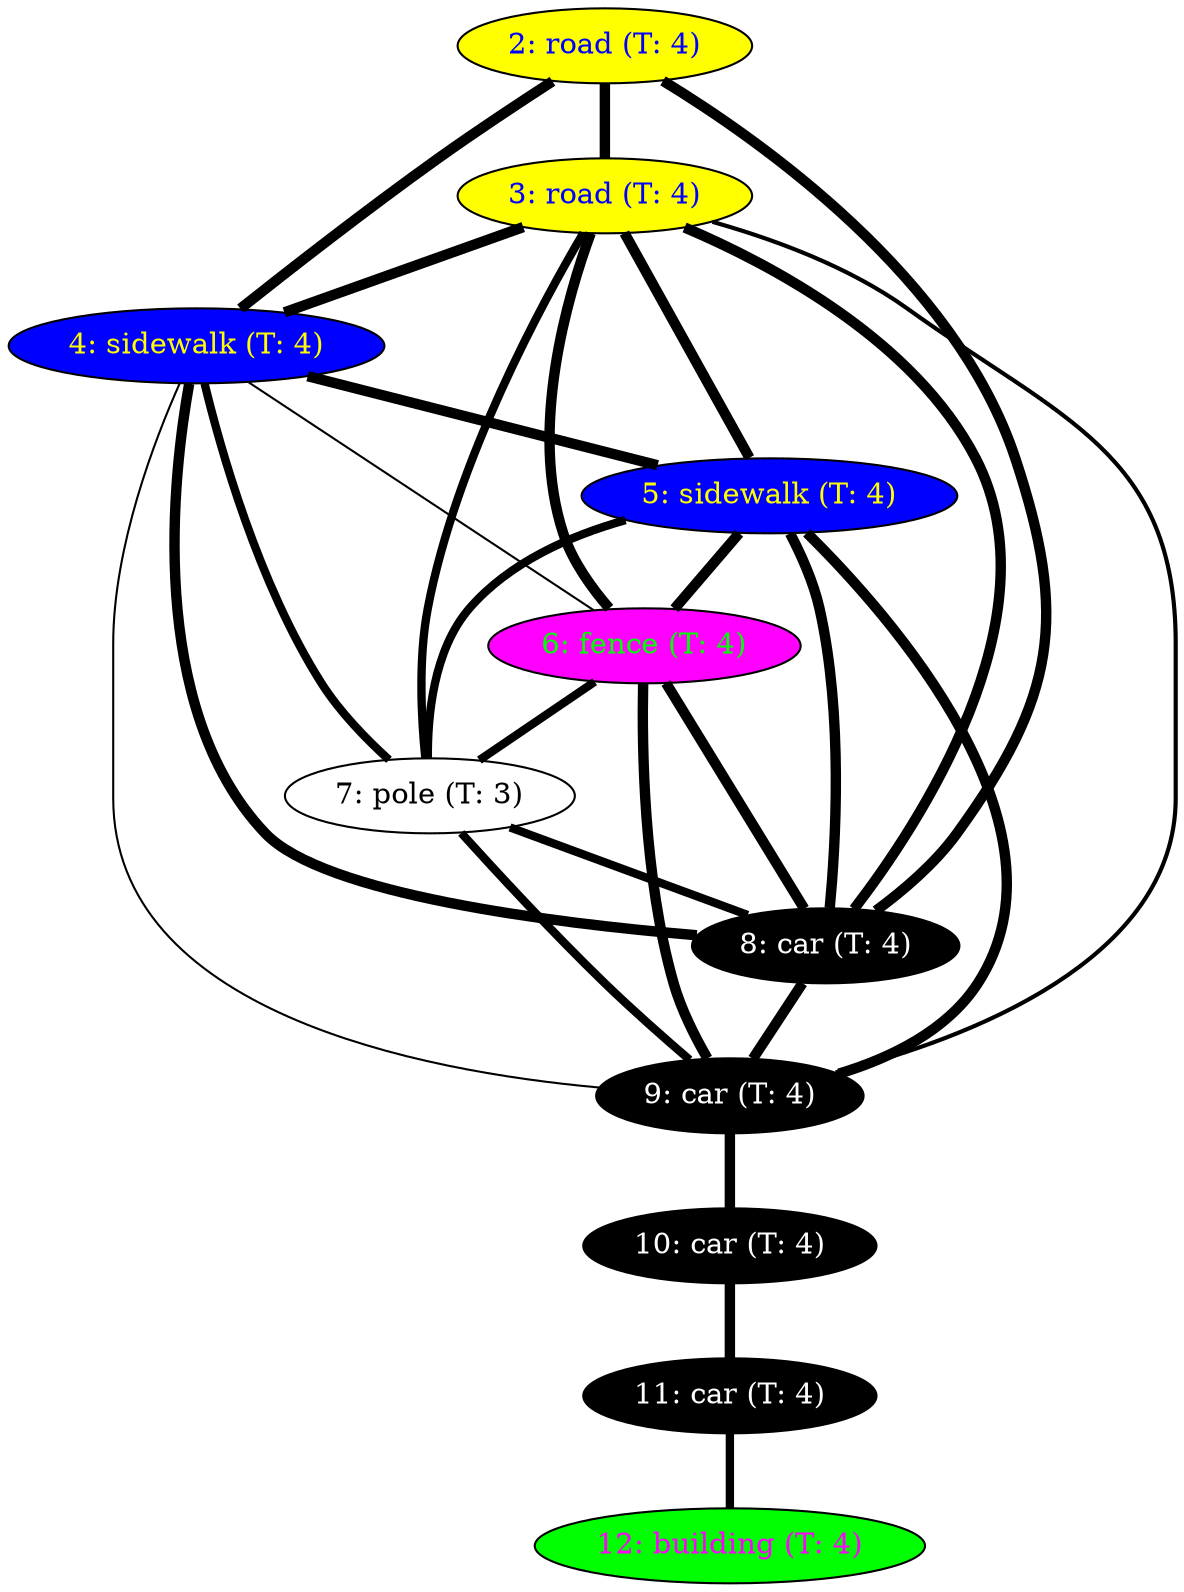 // Num vertices: 11
// Num edges: 27
graph semantic_graph {
	2 [ label="2: road (T: 4)", fillcolor="#ffff00", fontcolor="#0000ff", pos = "36.7961, 109.279!", style=filled ] // 3D pos: 36.7961 109.279 2.03078 // Observers: 0,12,24,36,48,
	3 [ label="3: road (T: 4)", fillcolor="#ffff00", fontcolor="#0000ff", pos = "41.6663, 117.619!", style=filled ] // 3D pos: 41.6663 117.619 1.64904 // Observers: 0,12,24,36,48,
	4 [ label="4: sidewalk (T: 4)", fillcolor="#0000ff", fontcolor="#ffff00", pos = "40.5764, 113.915!", style=filled ] // 3D pos: 40.5764 113.915 2.08299 // Observers: 0,12,24,36,48,
	5 [ label="5: sidewalk (T: 4)", fillcolor="#0000ff", fontcolor="#ffff00", pos = "39.7301, 122.02!", style=filled ] // 3D pos: 39.7301  122.02 2.08752 // Observers: 0,12,24,36,48,
	6 [ label="6: fence (T: 4)", fillcolor="#ff00ff", fontcolor="#00ff00", pos = "35.2888, 126.488!", style=filled ] // 3D pos: 35.2888 126.488 2.75901 // Observers: 0,12,24,36,48,
	7 [ label="7: pole (T: 3)", fillcolor="#ffffff", fontcolor="#000000", pos = "40.7771, 121.359!", style=filled ] // 3D pos: 40.7771 121.359 2.32973 // Observers: 0,12,24,36,
	8 [ label="8: car (T: 4)", fillcolor="#000000", fontcolor="#ffffff", pos = "36.3176, 120.909!", style=filled ] // 3D pos: 36.3176 120.909 2.31108 // Observers: 0,12,24,36,48,
	9 [ label="9: car (T: 4)", fillcolor="#000000", fontcolor="#ffffff", pos = "29.7477, 120.81!", style=filled ] // 3D pos: 29.7477  120.81 2.33007 // Observers: 0,12,24,36,48,
	10 [ label="10: car (T: 4)", fillcolor="#000000", fontcolor="#ffffff", pos = "22.5979, 120.637!", style=filled ] // 3D pos: 22.5979 120.637 2.38508 // Observers: 0,12,24,36,48,
	11 [ label="11: car (T: 4)", fillcolor="#000000", fontcolor="#ffffff", pos = "6.30613, 119.093!", style=filled ] // 3D pos: 6.30613 119.093 2.39058 // Observers: 0,12,24,36,48,
	12 [ label="12: building (T: 4)", fillcolor="#00ff00", fontcolor="#ff00ff", pos = "4.7421, 112.976!", style=filled ] // 3D pos:  4.7421 112.976 12.6003 // Observers: 12,12,24,36,48,
	2--3 [ penwidth=5 ]
	2--4 [ penwidth=5 ]
	2--8 [ penwidth=5 ]
	3--4 [ penwidth=5 ]
	3--5 [ penwidth=5 ]
	3--6 [ penwidth=5 ]
	3--7 [ penwidth=4 ]
	3--8 [ penwidth=5 ]
	4--5 [ penwidth=5 ]
	4--7 [ penwidth=4 ]
	4--8 [ penwidth=5 ]
	5--6 [ penwidth=5 ]
	5--7 [ penwidth=4 ]
	5--8 [ penwidth=5 ]
	5--9 [ penwidth=5 ]
	6--7 [ penwidth=4 ]
	6--8 [ penwidth=5 ]
	6--9 [ penwidth=5 ]
	7--8 [ penwidth=4 ]
	7--9 [ penwidth=4 ]
	8--9 [ penwidth=5 ]
	9--10 [ penwidth=5 ]
	10--11 [ penwidth=5 ]
	11--12 [ penwidth=4 ]
	4--6 [ penwidth=1 ]
	3--9 [ penwidth=2 ]
	4--9 [ penwidth=1 ]
}